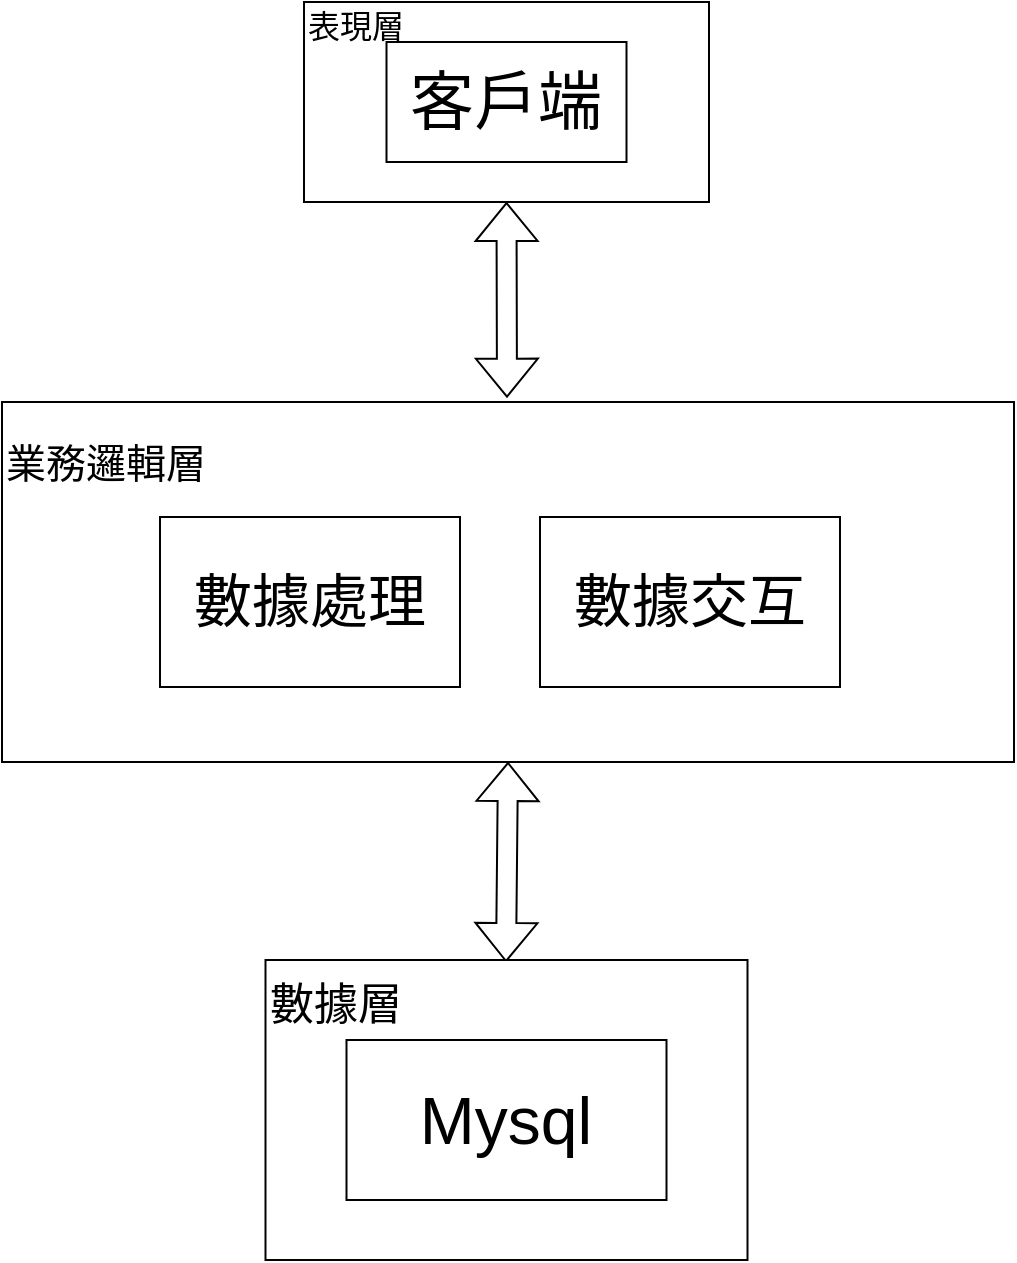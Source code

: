 <mxfile version="22.1.11" type="google">
  <diagram name="第1頁" id="iifzhmRzqW0tXl3fbmHp">
    <mxGraphModel grid="1" page="1" gridSize="10" guides="1" tooltips="1" connect="1" arrows="1" fold="1" pageScale="1" pageWidth="827" pageHeight="1169" math="0" shadow="0">
      <root>
        <mxCell id="0" />
        <mxCell id="1" parent="0" />
        <mxCell id="UHteKjYBCO6sBVWpJjxk-1" value="&lt;font style=&quot;font-size: 16px;&quot;&gt;表現層&lt;br&gt;&lt;br&gt;&lt;br&gt;&lt;br&gt;&lt;br&gt;&lt;/font&gt;" style="rounded=0;whiteSpace=wrap;html=1;align=left;" vertex="1" parent="1">
          <mxGeometry x="312" y="30" width="202.5" height="100" as="geometry" />
        </mxCell>
        <mxCell id="UHteKjYBCO6sBVWpJjxk-2" value="&lt;font style=&quot;font-size: 32px;&quot;&gt;客戶端&lt;/font&gt;" style="rounded=0;whiteSpace=wrap;html=1;" vertex="1" parent="1">
          <mxGeometry x="353.25" y="50" width="120" height="60" as="geometry" />
        </mxCell>
        <mxCell id="UHteKjYBCO6sBVWpJjxk-3" value="&lt;font style=&quot;font-size: 20px;&quot;&gt;業務邏輯層&lt;br&gt;&lt;br&gt;&lt;br&gt;&lt;br&gt;&lt;br&gt;&lt;br&gt;&lt;/font&gt;" style="rounded=0;whiteSpace=wrap;html=1;align=left;" vertex="1" parent="1">
          <mxGeometry x="161" y="230" width="506" height="180" as="geometry" />
        </mxCell>
        <mxCell id="UHteKjYBCO6sBVWpJjxk-4" value="&lt;font style=&quot;font-size: 29px;&quot;&gt;數據處理&lt;/font&gt;" style="rounded=0;whiteSpace=wrap;html=1;" vertex="1" parent="1">
          <mxGeometry x="240" y="287.5" width="150" height="85" as="geometry" />
        </mxCell>
        <mxCell id="UHteKjYBCO6sBVWpJjxk-5" value="&lt;font style=&quot;font-size: 29px;&quot;&gt;數據交互&lt;/font&gt;" style="rounded=0;whiteSpace=wrap;html=1;" vertex="1" parent="1">
          <mxGeometry x="430" y="287.5" width="150" height="85" as="geometry" />
        </mxCell>
        <mxCell id="UHteKjYBCO6sBVWpJjxk-6" value="" style="shape=flexArrow;endArrow=classic;startArrow=classic;html=1;rounded=0;entryX=0.5;entryY=1;entryDx=0;entryDy=0;exitX=0.499;exitY=-0.012;exitDx=0;exitDy=0;exitPerimeter=0;" edge="1" parent="1" source="UHteKjYBCO6sBVWpJjxk-3" target="UHteKjYBCO6sBVWpJjxk-1">
          <mxGeometry width="100" height="100" relative="1" as="geometry">
            <mxPoint x="40" y="250" as="sourcePoint" />
            <mxPoint x="140" y="150" as="targetPoint" />
          </mxGeometry>
        </mxCell>
        <mxCell id="UHteKjYBCO6sBVWpJjxk-7" value="" style="shape=flexArrow;endArrow=classic;startArrow=classic;html=1;rounded=0;entryX=0.5;entryY=1;entryDx=0;entryDy=0;" edge="1" parent="1" target="UHteKjYBCO6sBVWpJjxk-3">
          <mxGeometry width="100" height="100" relative="1" as="geometry">
            <mxPoint x="413" y="510" as="sourcePoint" />
            <mxPoint x="413.25" y="420" as="targetPoint" />
          </mxGeometry>
        </mxCell>
        <mxCell id="UHteKjYBCO6sBVWpJjxk-8" value="&lt;font style=&quot;font-size: 22px;&quot;&gt;數據層&lt;br&gt;&lt;br&gt;&lt;br&gt;&lt;br&gt;&lt;br&gt;&lt;/font&gt;" style="rounded=0;whiteSpace=wrap;html=1;align=left;" vertex="1" parent="1">
          <mxGeometry x="292.75" y="509" width="241" height="150" as="geometry" />
        </mxCell>
        <mxCell id="UHteKjYBCO6sBVWpJjxk-9" value="&lt;font style=&quot;font-size: 33px;&quot;&gt;Mysql&lt;/font&gt;" style="rounded=0;whiteSpace=wrap;html=1;" vertex="1" parent="1">
          <mxGeometry x="333.25" y="549" width="160" height="80" as="geometry" />
        </mxCell>
      </root>
    </mxGraphModel>
  </diagram>
</mxfile>
